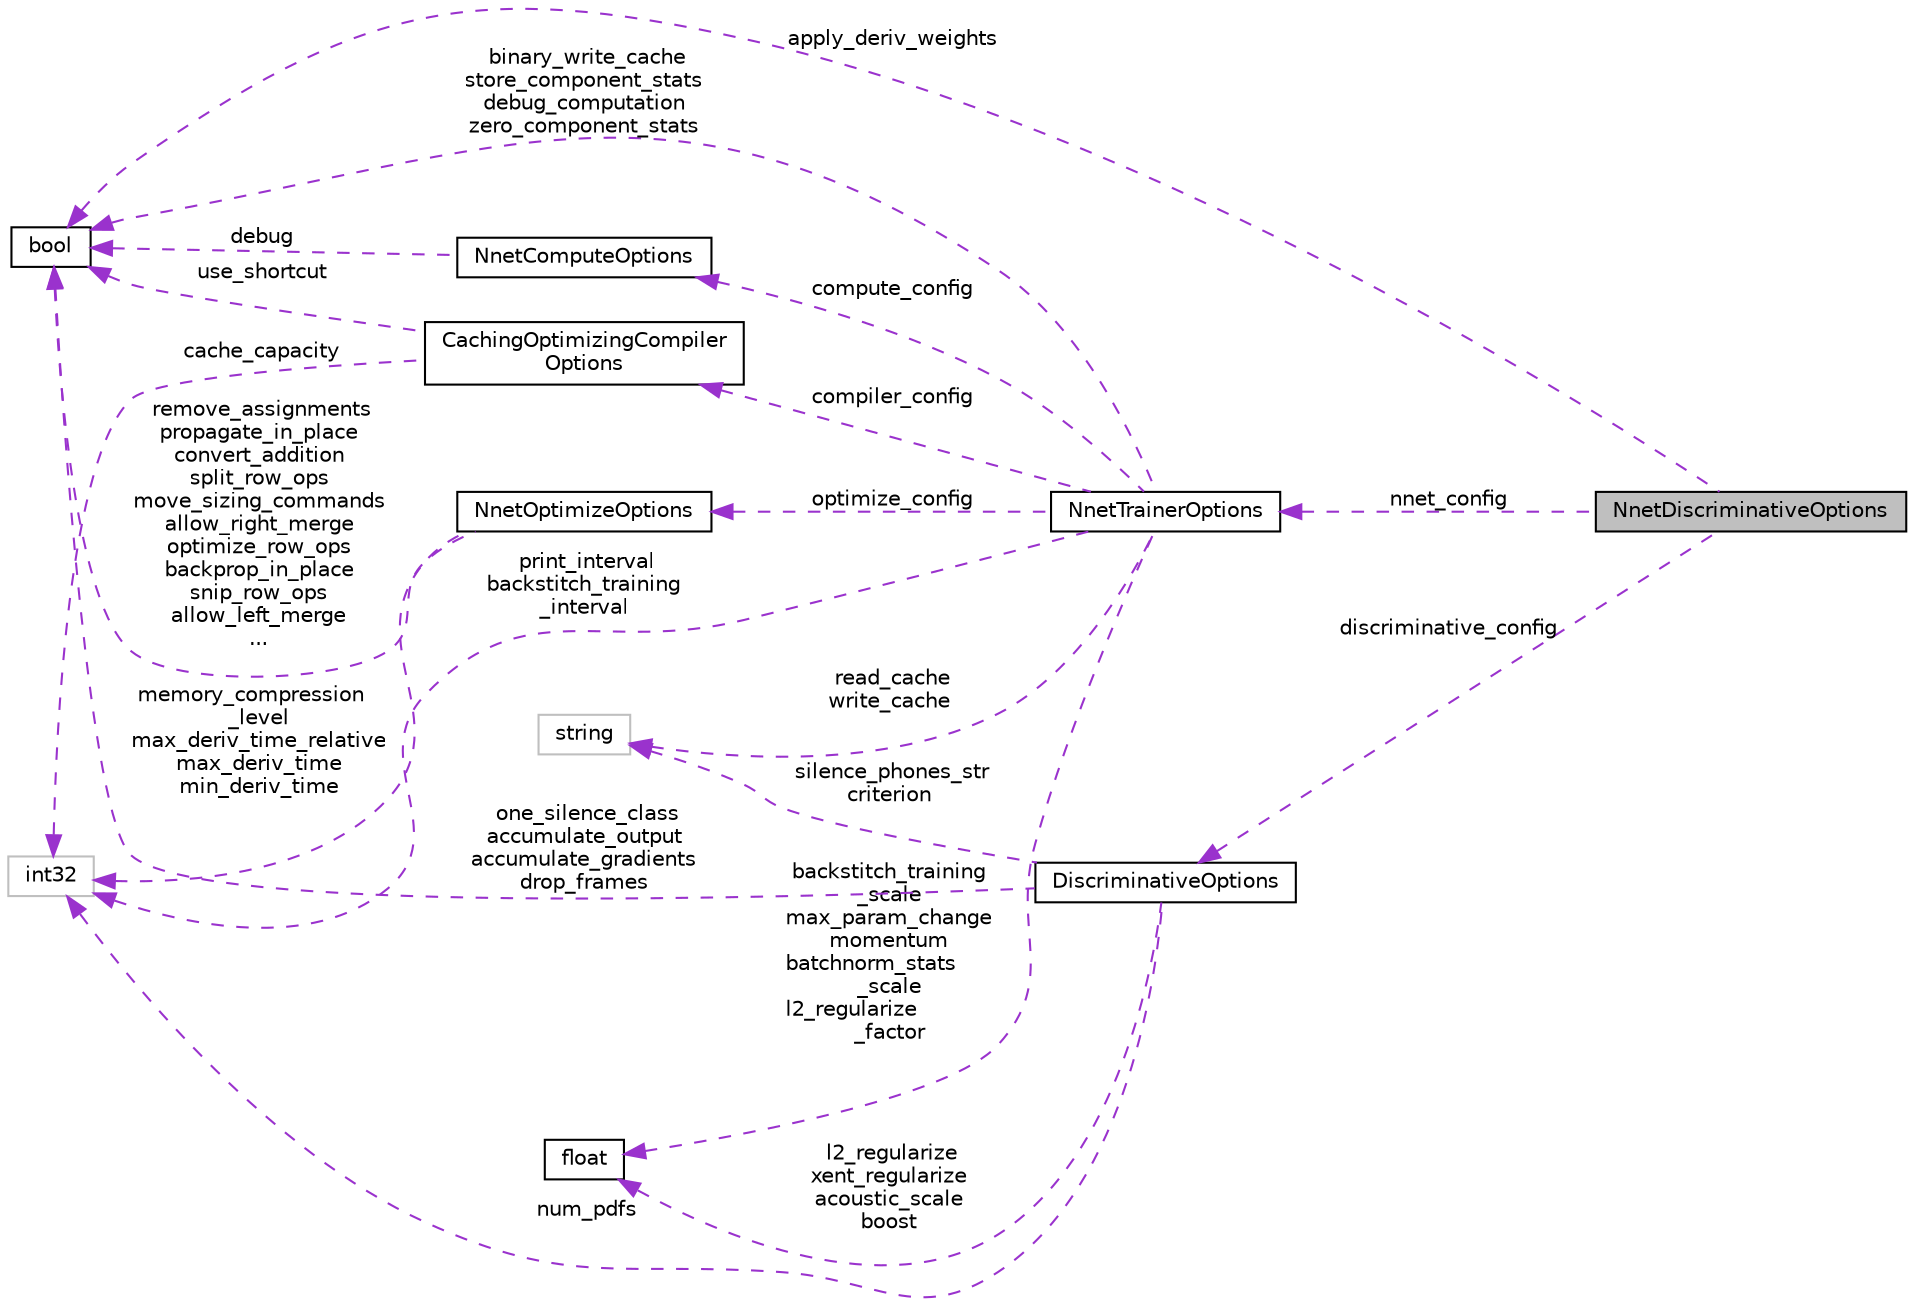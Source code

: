 digraph "NnetDiscriminativeOptions"
{
  edge [fontname="Helvetica",fontsize="10",labelfontname="Helvetica",labelfontsize="10"];
  node [fontname="Helvetica",fontsize="10",shape=record];
  rankdir="LR";
  Node1 [label="NnetDiscriminativeOptions",height=0.2,width=0.4,color="black", fillcolor="grey75", style="filled", fontcolor="black"];
  Node2 -> Node1 [dir="back",color="darkorchid3",fontsize="10",style="dashed",label=" discriminative_config" ,fontname="Helvetica"];
  Node2 [label="DiscriminativeOptions",height=0.2,width=0.4,color="black", fillcolor="white", style="filled",URL="$structkaldi_1_1discriminative_1_1DiscriminativeOptions.html"];
  Node3 -> Node2 [dir="back",color="darkorchid3",fontsize="10",style="dashed",label=" l2_regularize\nxent_regularize\nacoustic_scale\nboost" ,fontname="Helvetica"];
  Node3 [label="float",height=0.2,width=0.4,color="black", fillcolor="white", style="filled",URL="$classfloat.html"];
  Node4 -> Node2 [dir="back",color="darkorchid3",fontsize="10",style="dashed",label=" one_silence_class\naccumulate_output\naccumulate_gradients\ndrop_frames" ,fontname="Helvetica"];
  Node4 [label="bool",height=0.2,width=0.4,color="black", fillcolor="white", style="filled",URL="$classbool.html"];
  Node5 -> Node2 [dir="back",color="darkorchid3",fontsize="10",style="dashed",label=" silence_phones_str\ncriterion" ,fontname="Helvetica"];
  Node5 [label="string",height=0.2,width=0.4,color="grey75", fillcolor="white", style="filled"];
  Node6 -> Node2 [dir="back",color="darkorchid3",fontsize="10",style="dashed",label=" num_pdfs" ,fontname="Helvetica"];
  Node6 [label="int32",height=0.2,width=0.4,color="grey75", fillcolor="white", style="filled"];
  Node7 -> Node1 [dir="back",color="darkorchid3",fontsize="10",style="dashed",label=" nnet_config" ,fontname="Helvetica"];
  Node7 [label="NnetTrainerOptions",height=0.2,width=0.4,color="black", fillcolor="white", style="filled",URL="$structkaldi_1_1nnet3_1_1NnetTrainerOptions.html"];
  Node8 -> Node7 [dir="back",color="darkorchid3",fontsize="10",style="dashed",label=" compute_config" ,fontname="Helvetica"];
  Node8 [label="NnetComputeOptions",height=0.2,width=0.4,color="black", fillcolor="white", style="filled",URL="$structkaldi_1_1nnet3_1_1NnetComputeOptions.html"];
  Node4 -> Node8 [dir="back",color="darkorchid3",fontsize="10",style="dashed",label=" debug" ,fontname="Helvetica"];
  Node3 -> Node7 [dir="back",color="darkorchid3",fontsize="10",style="dashed",label=" backstitch_training\l_scale\nmax_param_change\nmomentum\nbatchnorm_stats\l_scale\nl2_regularize\l_factor" ,fontname="Helvetica"];
  Node5 -> Node7 [dir="back",color="darkorchid3",fontsize="10",style="dashed",label=" read_cache\nwrite_cache" ,fontname="Helvetica"];
  Node4 -> Node7 [dir="back",color="darkorchid3",fontsize="10",style="dashed",label=" binary_write_cache\nstore_component_stats\ndebug_computation\nzero_component_stats" ,fontname="Helvetica"];
  Node9 -> Node7 [dir="back",color="darkorchid3",fontsize="10",style="dashed",label=" compiler_config" ,fontname="Helvetica"];
  Node9 [label="CachingOptimizingCompiler\lOptions",height=0.2,width=0.4,color="black", fillcolor="white", style="filled",URL="$structkaldi_1_1nnet3_1_1CachingOptimizingCompilerOptions.html"];
  Node4 -> Node9 [dir="back",color="darkorchid3",fontsize="10",style="dashed",label=" use_shortcut" ,fontname="Helvetica"];
  Node6 -> Node9 [dir="back",color="darkorchid3",fontsize="10",style="dashed",label=" cache_capacity" ,fontname="Helvetica"];
  Node10 -> Node7 [dir="back",color="darkorchid3",fontsize="10",style="dashed",label=" optimize_config" ,fontname="Helvetica"];
  Node10 [label="NnetOptimizeOptions",height=0.2,width=0.4,color="black", fillcolor="white", style="filled",URL="$structkaldi_1_1nnet3_1_1NnetOptimizeOptions.html"];
  Node4 -> Node10 [dir="back",color="darkorchid3",fontsize="10",style="dashed",label=" remove_assignments\npropagate_in_place\nconvert_addition\nsplit_row_ops\nmove_sizing_commands\nallow_right_merge\noptimize_row_ops\nbackprop_in_place\nsnip_row_ops\nallow_left_merge\n..." ,fontname="Helvetica"];
  Node6 -> Node10 [dir="back",color="darkorchid3",fontsize="10",style="dashed",label=" memory_compression\l_level\nmax_deriv_time_relative\nmax_deriv_time\nmin_deriv_time" ,fontname="Helvetica"];
  Node6 -> Node7 [dir="back",color="darkorchid3",fontsize="10",style="dashed",label=" print_interval\nbackstitch_training\l_interval" ,fontname="Helvetica"];
  Node4 -> Node1 [dir="back",color="darkorchid3",fontsize="10",style="dashed",label=" apply_deriv_weights" ,fontname="Helvetica"];
}
